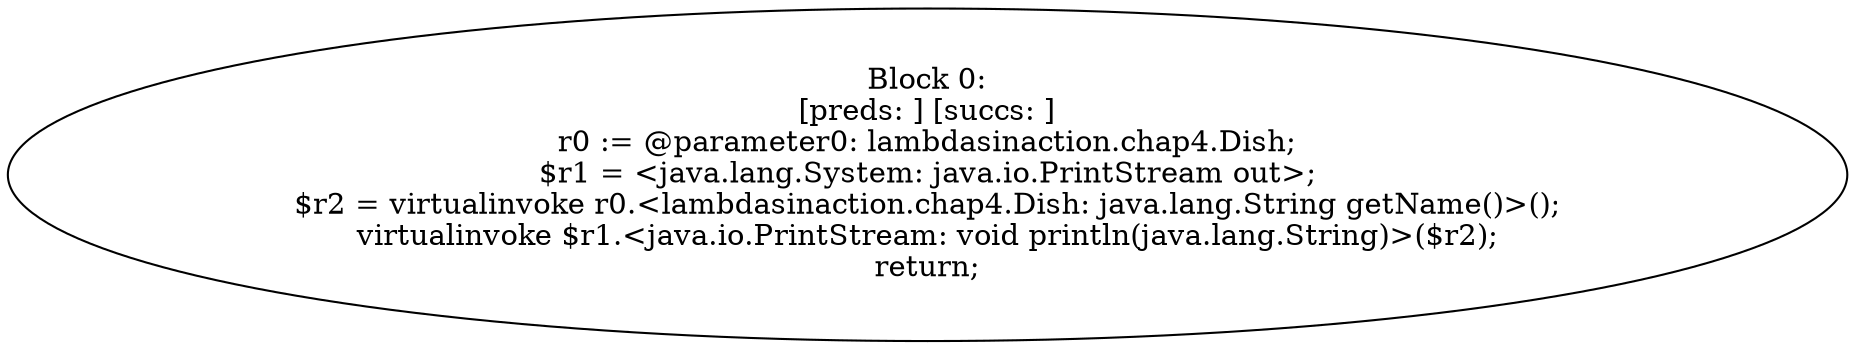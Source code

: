 digraph "unitGraph" {
    "Block 0:
[preds: ] [succs: ]
r0 := @parameter0: lambdasinaction.chap4.Dish;
$r1 = <java.lang.System: java.io.PrintStream out>;
$r2 = virtualinvoke r0.<lambdasinaction.chap4.Dish: java.lang.String getName()>();
virtualinvoke $r1.<java.io.PrintStream: void println(java.lang.String)>($r2);
return;
"
}
